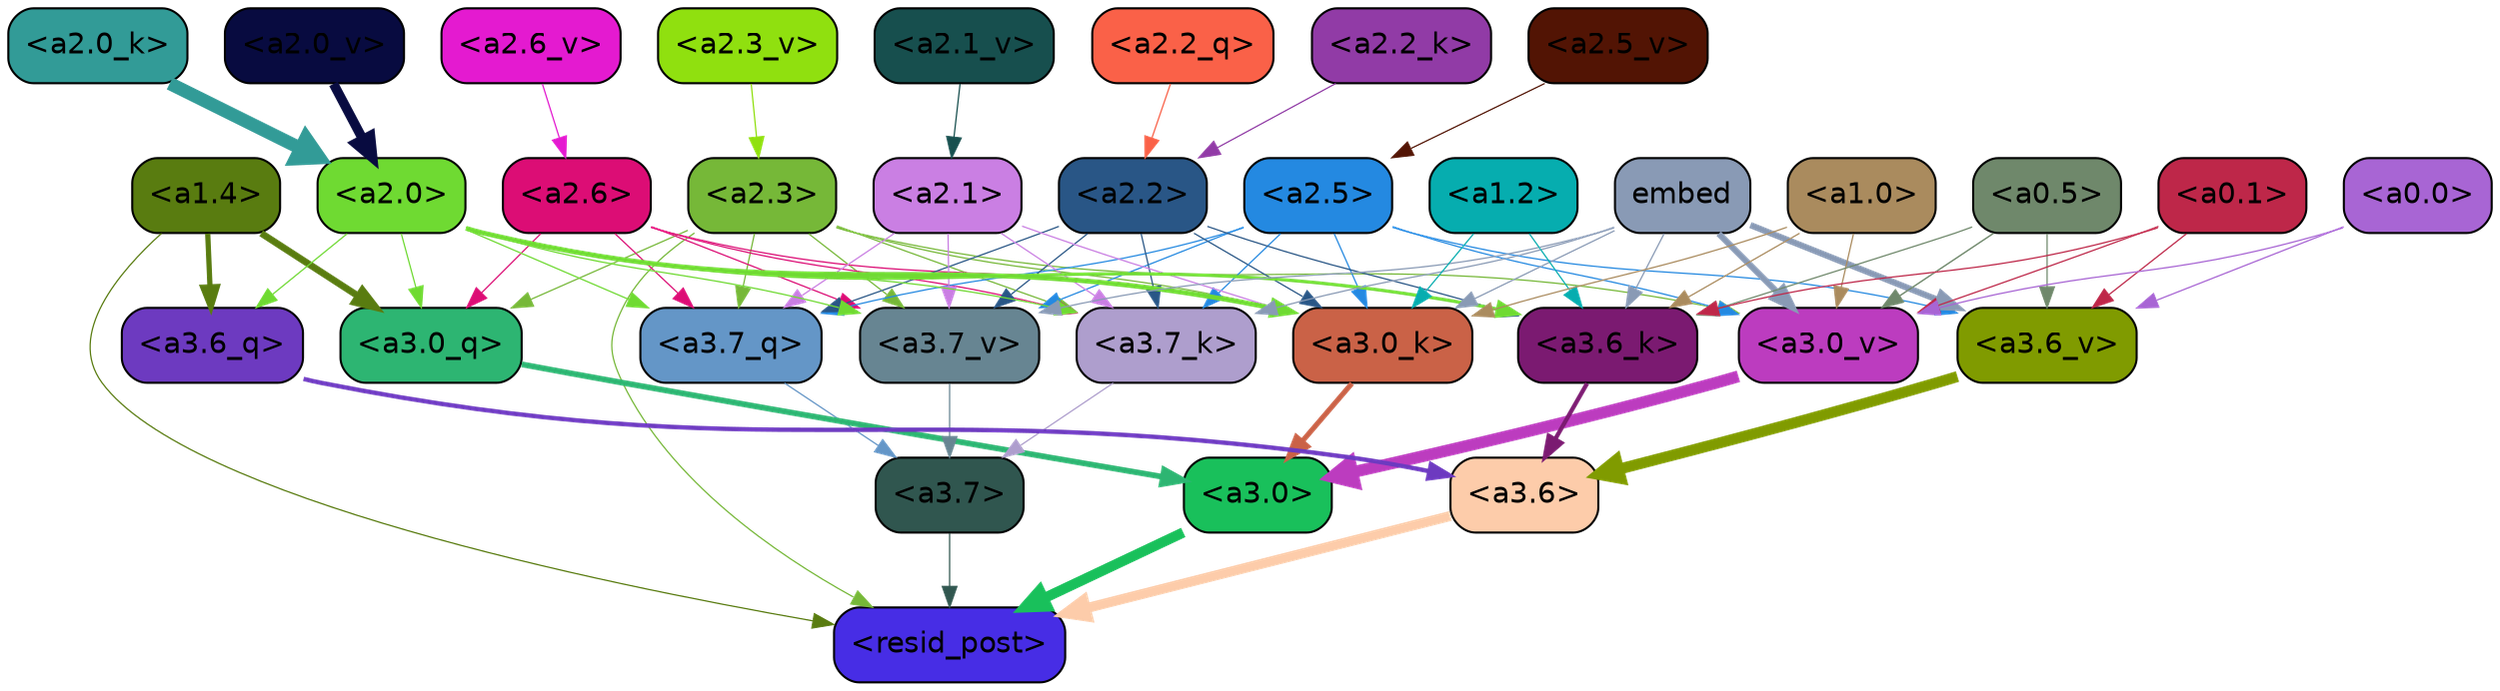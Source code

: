 strict digraph "" {
	graph [bgcolor=transparent,
		layout=dot,
		overlap=false,
		splines=true
	];
	"<a3.7>"	[color=black,
		fillcolor="#30564f",
		fontname=Helvetica,
		shape=box,
		style="filled, rounded"];
	"<resid_post>"	[color=black,
		fillcolor="#472de5",
		fontname=Helvetica,
		shape=box,
		style="filled, rounded"];
	"<a3.7>" -> "<resid_post>"	[color="#30564f",
		penwidth=0.6];
	"<a3.6>"	[color=black,
		fillcolor="#fdccaa",
		fontname=Helvetica,
		shape=box,
		style="filled, rounded"];
	"<a3.6>" -> "<resid_post>"	[color="#fdccaa",
		penwidth=4.753257989883423];
	"<a3.0>"	[color=black,
		fillcolor="#19c05b",
		fontname=Helvetica,
		shape=box,
		style="filled, rounded"];
	"<a3.0>" -> "<resid_post>"	[color="#19c05b",
		penwidth=4.90053927898407];
	"<a2.3>"	[color=black,
		fillcolor="#76b838",
		fontname=Helvetica,
		shape=box,
		style="filled, rounded"];
	"<a2.3>" -> "<resid_post>"	[color="#76b838",
		penwidth=0.6];
	"<a3.7_q>"	[color=black,
		fillcolor="#6496c7",
		fontname=Helvetica,
		shape=box,
		style="filled, rounded"];
	"<a2.3>" -> "<a3.7_q>"	[color="#76b838",
		penwidth=0.6];
	"<a3.0_q>"	[color=black,
		fillcolor="#2db572",
		fontname=Helvetica,
		shape=box,
		style="filled, rounded"];
	"<a2.3>" -> "<a3.0_q>"	[color="#76b838",
		penwidth=0.6];
	"<a3.7_k>"	[color=black,
		fillcolor="#ae9ecd",
		fontname=Helvetica,
		shape=box,
		style="filled, rounded"];
	"<a2.3>" -> "<a3.7_k>"	[color="#76b838",
		penwidth=0.6];
	"<a3.0_k>"	[color=black,
		fillcolor="#ca6247",
		fontname=Helvetica,
		shape=box,
		style="filled, rounded"];
	"<a2.3>" -> "<a3.0_k>"	[color="#76b838",
		penwidth=0.6];
	"<a3.7_v>"	[color=black,
		fillcolor="#678592",
		fontname=Helvetica,
		shape=box,
		style="filled, rounded"];
	"<a2.3>" -> "<a3.7_v>"	[color="#76b838",
		penwidth=0.6];
	"<a3.0_v>"	[color=black,
		fillcolor="#bc3cbf",
		fontname=Helvetica,
		shape=box,
		style="filled, rounded"];
	"<a2.3>" -> "<a3.0_v>"	[color="#76b838",
		penwidth=0.6];
	"<a1.4>"	[color=black,
		fillcolor="#597c10",
		fontname=Helvetica,
		shape=box,
		style="filled, rounded"];
	"<a1.4>" -> "<resid_post>"	[color="#597c10",
		penwidth=0.6];
	"<a3.6_q>"	[color=black,
		fillcolor="#6d3ac0",
		fontname=Helvetica,
		shape=box,
		style="filled, rounded"];
	"<a1.4>" -> "<a3.6_q>"	[color="#597c10",
		penwidth=2.5149343013763428];
	"<a1.4>" -> "<a3.0_q>"	[color="#597c10",
		penwidth=3.2760138511657715];
	"<a3.7_q>" -> "<a3.7>"	[color="#6496c7",
		penwidth=0.6];
	"<a3.6_q>" -> "<a3.6>"	[color="#6d3ac0",
		penwidth=2.091020345687866];
	"<a3.0_q>" -> "<a3.0>"	[color="#2db572",
		penwidth=2.7421876192092896];
	"<a3.7_k>" -> "<a3.7>"	[color="#ae9ecd",
		penwidth=0.6];
	"<a3.6_k>"	[color=black,
		fillcolor="#7b1a71",
		fontname=Helvetica,
		shape=box,
		style="filled, rounded"];
	"<a3.6_k>" -> "<a3.6>"	[color="#7b1a71",
		penwidth=2.048597991466522];
	"<a3.0_k>" -> "<a3.0>"	[color="#ca6247",
		penwidth=2.476402521133423];
	"<a3.7_v>" -> "<a3.7>"	[color="#678592",
		penwidth=0.6];
	"<a3.6_v>"	[color=black,
		fillcolor="#809b00",
		fontname=Helvetica,
		shape=box,
		style="filled, rounded"];
	"<a3.6_v>" -> "<a3.6>"	[color="#809b00",
		penwidth=5.2550448179244995];
	"<a3.0_v>" -> "<a3.0>"	[color="#bc3cbf",
		penwidth=5.652270674705505];
	"<a2.6>"	[color=black,
		fillcolor="#dc0d75",
		fontname=Helvetica,
		shape=box,
		style="filled, rounded"];
	"<a2.6>" -> "<a3.7_q>"	[color="#dc0d75",
		penwidth=0.6];
	"<a2.6>" -> "<a3.0_q>"	[color="#dc0d75",
		penwidth=0.6];
	"<a2.6>" -> "<a3.7_k>"	[color="#dc0d75",
		penwidth=0.6];
	"<a2.6>" -> "<a3.0_k>"	[color="#dc0d75",
		penwidth=0.6];
	"<a2.6>" -> "<a3.7_v>"	[color="#dc0d75",
		penwidth=0.6];
	"<a2.5>"	[color=black,
		fillcolor="#2489e1",
		fontname=Helvetica,
		shape=box,
		style="filled, rounded"];
	"<a2.5>" -> "<a3.7_q>"	[color="#2489e1",
		penwidth=0.6];
	"<a2.5>" -> "<a3.7_k>"	[color="#2489e1",
		penwidth=0.6];
	"<a2.5>" -> "<a3.0_k>"	[color="#2489e1",
		penwidth=0.6];
	"<a2.5>" -> "<a3.7_v>"	[color="#2489e1",
		penwidth=0.6];
	"<a2.5>" -> "<a3.6_v>"	[color="#2489e1",
		penwidth=0.6];
	"<a2.5>" -> "<a3.0_v>"	[color="#2489e1",
		penwidth=0.6];
	"<a2.2>"	[color=black,
		fillcolor="#295686",
		fontname=Helvetica,
		shape=box,
		style="filled, rounded"];
	"<a2.2>" -> "<a3.7_q>"	[color="#295686",
		penwidth=0.6];
	"<a2.2>" -> "<a3.7_k>"	[color="#295686",
		penwidth=0.6];
	"<a2.2>" -> "<a3.6_k>"	[color="#295686",
		penwidth=0.6];
	"<a2.2>" -> "<a3.0_k>"	[color="#295686",
		penwidth=0.6];
	"<a2.2>" -> "<a3.7_v>"	[color="#295686",
		penwidth=0.6];
	"<a2.1>"	[color=black,
		fillcolor="#ca7fe3",
		fontname=Helvetica,
		shape=box,
		style="filled, rounded"];
	"<a2.1>" -> "<a3.7_q>"	[color="#ca7fe3",
		penwidth=0.6];
	"<a2.1>" -> "<a3.7_k>"	[color="#ca7fe3",
		penwidth=0.6];
	"<a2.1>" -> "<a3.0_k>"	[color="#ca7fe3",
		penwidth=0.6];
	"<a2.1>" -> "<a3.7_v>"	[color="#ca7fe3",
		penwidth=0.6];
	"<a2.0>"	[color=black,
		fillcolor="#6fda32",
		fontname=Helvetica,
		shape=box,
		style="filled, rounded"];
	"<a2.0>" -> "<a3.7_q>"	[color="#6fda32",
		penwidth=0.6];
	"<a2.0>" -> "<a3.6_q>"	[color="#6fda32",
		penwidth=0.6];
	"<a2.0>" -> "<a3.0_q>"	[color="#6fda32",
		penwidth=0.6];
	"<a2.0>" -> "<a3.7_k>"	[color="#6fda32",
		penwidth=0.6];
	"<a2.0>" -> "<a3.6_k>"	[color="#6fda32",
		penwidth=1.5290023684501648];
	"<a2.0>" -> "<a3.0_k>"	[color="#6fda32",
		penwidth=2.2635570764541626];
	"<a2.0>" -> "<a3.7_v>"	[color="#6fda32",
		penwidth=0.6];
	embed	[color=black,
		fillcolor="#899ab5",
		fontname=Helvetica,
		shape=box,
		style="filled, rounded"];
	embed -> "<a3.7_k>"	[color="#899ab5",
		penwidth=0.6];
	embed -> "<a3.6_k>"	[color="#899ab5",
		penwidth=0.6];
	embed -> "<a3.0_k>"	[color="#899ab5",
		penwidth=0.6];
	embed -> "<a3.7_v>"	[color="#899ab5",
		penwidth=0.6];
	embed -> "<a3.6_v>"	[color="#899ab5",
		penwidth=2.9556376338005066];
	embed -> "<a3.0_v>"	[color="#899ab5",
		penwidth=2.972973108291626];
	"<a1.2>"	[color=black,
		fillcolor="#06adaf",
		fontname=Helvetica,
		shape=box,
		style="filled, rounded"];
	"<a1.2>" -> "<a3.6_k>"	[color="#06adaf",
		penwidth=0.6];
	"<a1.2>" -> "<a3.0_k>"	[color="#06adaf",
		penwidth=0.6];
	"<a1.0>"	[color=black,
		fillcolor="#aa8b5e",
		fontname=Helvetica,
		shape=box,
		style="filled, rounded"];
	"<a1.0>" -> "<a3.6_k>"	[color="#aa8b5e",
		penwidth=0.6];
	"<a1.0>" -> "<a3.0_k>"	[color="#aa8b5e",
		penwidth=0.6];
	"<a1.0>" -> "<a3.0_v>"	[color="#aa8b5e",
		penwidth=0.6];
	"<a0.5>"	[color=black,
		fillcolor="#6f886b",
		fontname=Helvetica,
		shape=box,
		style="filled, rounded"];
	"<a0.5>" -> "<a3.6_k>"	[color="#6f886b",
		penwidth=0.6];
	"<a0.5>" -> "<a3.6_v>"	[color="#6f886b",
		penwidth=0.6];
	"<a0.5>" -> "<a3.0_v>"	[color="#6f886b",
		penwidth=0.6790935099124908];
	"<a0.1>"	[color=black,
		fillcolor="#be2749",
		fontname=Helvetica,
		shape=box,
		style="filled, rounded"];
	"<a0.1>" -> "<a3.6_k>"	[color="#be2749",
		penwidth=0.6];
	"<a0.1>" -> "<a3.6_v>"	[color="#be2749",
		penwidth=0.6];
	"<a0.1>" -> "<a3.0_v>"	[color="#be2749",
		penwidth=0.6];
	"<a0.0>"	[color=black,
		fillcolor="#a865d4",
		fontname=Helvetica,
		shape=box,
		style="filled, rounded"];
	"<a0.0>" -> "<a3.6_v>"	[color="#a865d4",
		penwidth=0.6];
	"<a0.0>" -> "<a3.0_v>"	[color="#a865d4",
		penwidth=0.6];
	"<a2.2_q>"	[color=black,
		fillcolor="#fa6148",
		fontname=Helvetica,
		shape=box,
		style="filled, rounded"];
	"<a2.2_q>" -> "<a2.2>"	[color="#fa6148",
		penwidth=0.6];
	"<a2.2_k>"	[color=black,
		fillcolor="#913ba6",
		fontname=Helvetica,
		shape=box,
		style="filled, rounded"];
	"<a2.2_k>" -> "<a2.2>"	[color="#913ba6",
		penwidth=0.6];
	"<a2.0_k>"	[color=black,
		fillcolor="#329b97",
		fontname=Helvetica,
		shape=box,
		style="filled, rounded"];
	"<a2.0_k>" -> "<a2.0>"	[color="#329b97",
		penwidth=6.320472955703735];
	"<a2.6_v>"	[color=black,
		fillcolor="#e41ad0",
		fontname=Helvetica,
		shape=box,
		style="filled, rounded"];
	"<a2.6_v>" -> "<a2.6>"	[color="#e41ad0",
		penwidth=0.6];
	"<a2.5_v>"	[color=black,
		fillcolor="#521404",
		fontname=Helvetica,
		shape=box,
		style="filled, rounded"];
	"<a2.5_v>" -> "<a2.5>"	[color="#521404",
		penwidth=0.6];
	"<a2.3_v>"	[color=black,
		fillcolor="#90e00f",
		fontname=Helvetica,
		shape=box,
		style="filled, rounded"];
	"<a2.3_v>" -> "<a2.3>"	[color="#90e00f",
		penwidth=0.6];
	"<a2.1_v>"	[color=black,
		fillcolor="#174f4e",
		fontname=Helvetica,
		shape=box,
		style="filled, rounded"];
	"<a2.1_v>" -> "<a2.1>"	[color="#174f4e",
		penwidth=0.6];
	"<a2.0_v>"	[color=black,
		fillcolor="#080b40",
		fontname=Helvetica,
		shape=box,
		style="filled, rounded"];
	"<a2.0_v>" -> "<a2.0>"	[color="#080b40",
		penwidth=4.611755967140198];
}
